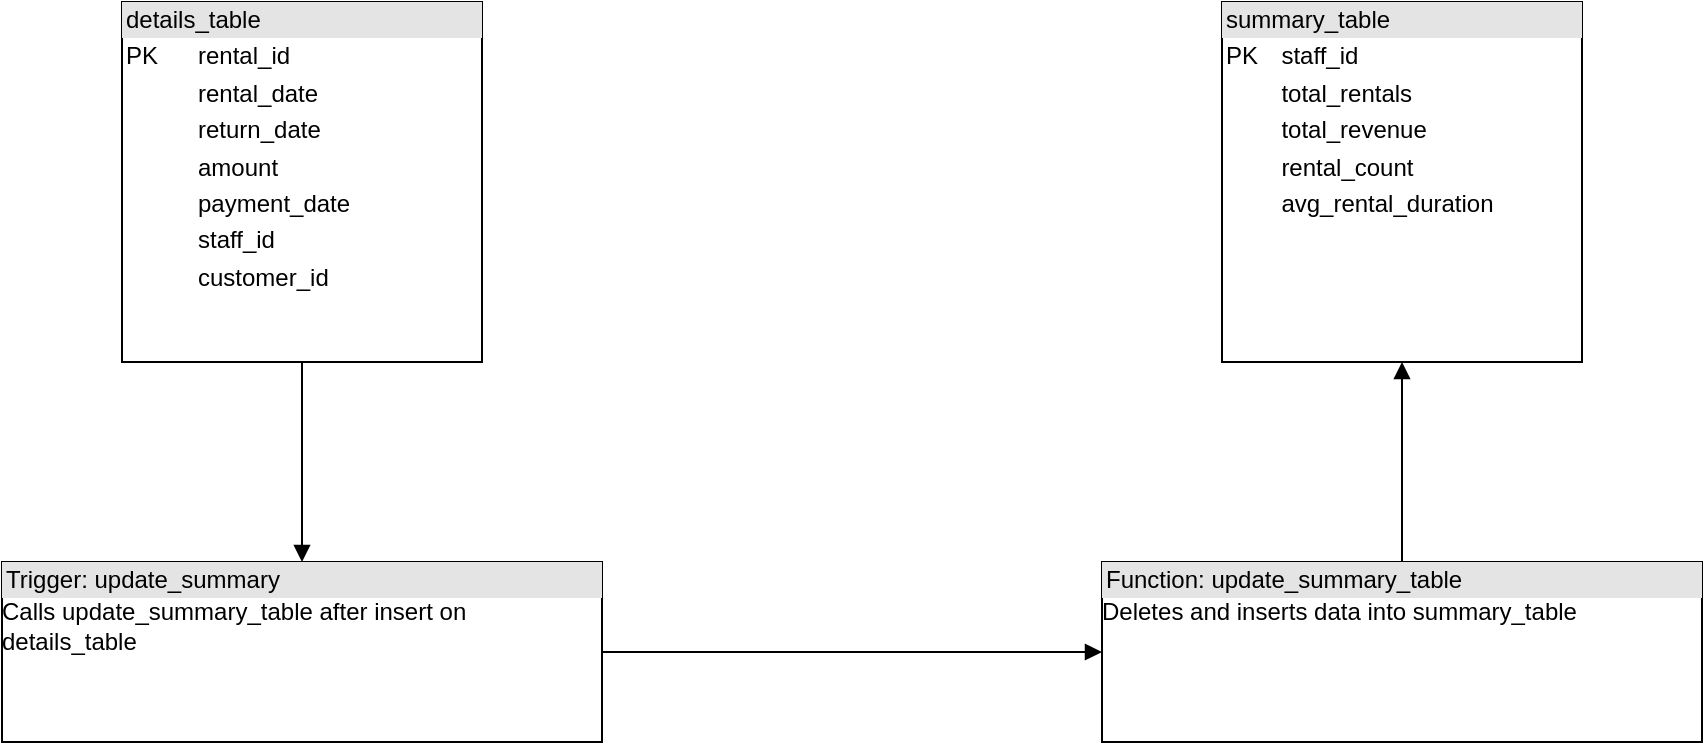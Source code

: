 <mxfile version="24.7.13">
  <diagram name="Page-1" id="Bpwa1kRnQjFmKQBVXA7l">
    <mxGraphModel dx="1388" dy="932" grid="1" gridSize="10" guides="1" tooltips="1" connect="1" arrows="1" fold="1" page="1" pageScale="1" pageWidth="850" pageHeight="1100" math="0" shadow="0">
      <root>
        <mxCell id="0" />
        <mxCell id="1" parent="0" />
        <mxCell id="details_table" value="&lt;div style=&quot;box-sizing:border-box;width:100%;background:#e4e4e4;padding:2px;&quot;&gt;details_table&lt;/div&gt;&lt;table style=&quot;width:100%;font-size:1em;&quot; cellpadding=&quot;2&quot; cellspacing=&quot;0&quot;&gt;&lt;tbody&gt;&lt;tr&gt;&lt;td&gt;PK&lt;/td&gt;&lt;td&gt;rental_id&lt;/td&gt;&lt;/tr&gt;&lt;tr&gt;&lt;td&gt;&lt;/td&gt;&lt;td&gt;rental_date&lt;/td&gt;&lt;/tr&gt;&lt;tr&gt;&lt;td&gt;&lt;/td&gt;&lt;td&gt;return_date&lt;/td&gt;&lt;/tr&gt;&lt;tr&gt;&lt;td&gt;&lt;/td&gt;&lt;td&gt;amount&lt;/td&gt;&lt;/tr&gt;&lt;tr&gt;&lt;td&gt;&lt;/td&gt;&lt;td&gt;payment_date&lt;/td&gt;&lt;/tr&gt;&lt;tr&gt;&lt;td&gt;&lt;/td&gt;&lt;td&gt;staff_id&lt;/td&gt;&lt;/tr&gt;&lt;tr&gt;&lt;td&gt;&lt;/td&gt;&lt;td&gt;customer_id&lt;/td&gt;&lt;/tr&gt;&lt;/tbody&gt;&lt;/table&gt;" style="verticalAlign=top;align=left;overflow=fill;html=1;whiteSpace=wrap;" vertex="1" parent="1">
          <mxGeometry x="80" y="170" width="180" height="180" as="geometry" />
        </mxCell>
        <mxCell id="summary_table" value="&lt;div style=&quot;box-sizing:border-box;width:100%;background:#e4e4e4;padding:2px;&quot;&gt;summary_table&lt;/div&gt;&lt;table style=&quot;width:100%;font-size:1em;&quot; cellpadding=&quot;2&quot; cellspacing=&quot;0&quot;&gt;&lt;tbody&gt;&lt;tr&gt;&lt;td&gt;PK&lt;/td&gt;&lt;td&gt;staff_id&lt;/td&gt;&lt;/tr&gt;&lt;tr&gt;&lt;td&gt;&lt;/td&gt;&lt;td&gt;total_rentals&lt;/td&gt;&lt;/tr&gt;&lt;tr&gt;&lt;td&gt;&lt;/td&gt;&lt;td&gt;total_revenue&lt;/td&gt;&lt;/tr&gt;&lt;tr&gt;&lt;td&gt;&lt;/td&gt;&lt;td&gt;rental_count&lt;/td&gt;&lt;/tr&gt;&lt;tr&gt;&lt;td&gt;&lt;/td&gt;&lt;td&gt;avg_rental_duration&lt;/td&gt;&lt;/tr&gt;&lt;/tbody&gt;&lt;/table&gt;" style="verticalAlign=top;align=left;overflow=fill;html=1;whiteSpace=wrap;" vertex="1" parent="1">
          <mxGeometry x="630" y="170" width="180" height="180" as="geometry" />
        </mxCell>
        <mxCell id="update_summary_function" value="&lt;div style=&quot;box-sizing:border-box;width:100%;background:#e4e4e4;padding:2px;&quot;&gt;Function: update_summary_table&lt;/div&gt;&lt;div&gt;Deletes and inserts data into summary_table&lt;/div&gt;" style="verticalAlign=top;align=left;overflow=fill;html=1;whiteSpace=wrap;" vertex="1" parent="1">
          <mxGeometry x="570" y="450" width="300" height="90" as="geometry" />
        </mxCell>
        <mxCell id="update_summary_trigger" value="&lt;div style=&quot;box-sizing:border-box;width:100%;background:#e4e4e4;padding:2px;&quot;&gt;Trigger: update_summary&lt;/div&gt;&lt;div&gt;Calls update_summary_table after insert on details_table&lt;/div&gt;" style="verticalAlign=top;align=left;overflow=fill;html=1;whiteSpace=wrap;" vertex="1" parent="1">
          <mxGeometry x="20" y="450" width="300" height="90" as="geometry" />
        </mxCell>
        <mxCell id="arrow2" value="" style="endArrow=block;html=1;edgeStyle=orthogonalEdgeStyle;rounded=0;" edge="1" parent="1" source="update_summary_function" target="summary_table">
          <mxGeometry relative="1" as="geometry" />
        </mxCell>
        <mxCell id="arrow3" value="" style="endArrow=block;html=1;edgeStyle=orthogonalEdgeStyle;rounded=0;" edge="1" parent="1" source="details_table" target="update_summary_trigger">
          <mxGeometry relative="1" as="geometry" />
        </mxCell>
        <mxCell id="arrow4" value="" style="endArrow=block;html=1;edgeStyle=orthogonalEdgeStyle;rounded=0;entryX=0;entryY=0.5;entryDx=0;entryDy=0;" edge="1" parent="1" source="update_summary_trigger" target="update_summary_function">
          <mxGeometry relative="1" as="geometry" />
        </mxCell>
      </root>
    </mxGraphModel>
  </diagram>
</mxfile>
